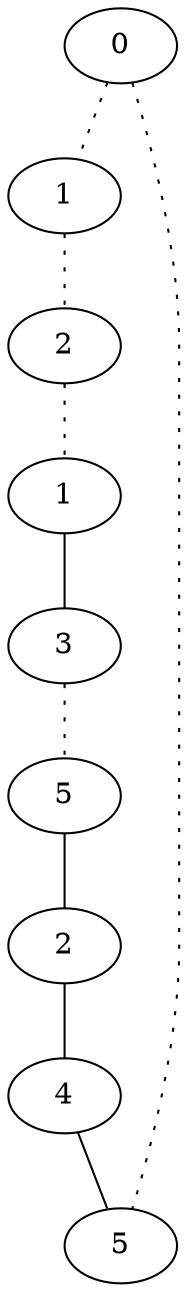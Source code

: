 graph {
a0[label=0];
a1[label=1];
a2[label=2];
a3[label=1];
a4[label=3];
a5[label=5];
a6[label=2];
a7[label=4];
a8[label=5];
a0 -- a1 [style=dotted];
a0 -- a8 [style=dotted];
a1 -- a2 [style=dotted];
a2 -- a3 [style=dotted];
a3 -- a4;
a4 -- a5 [style=dotted];
a5 -- a6;
a6 -- a7;
a7 -- a8;
}
